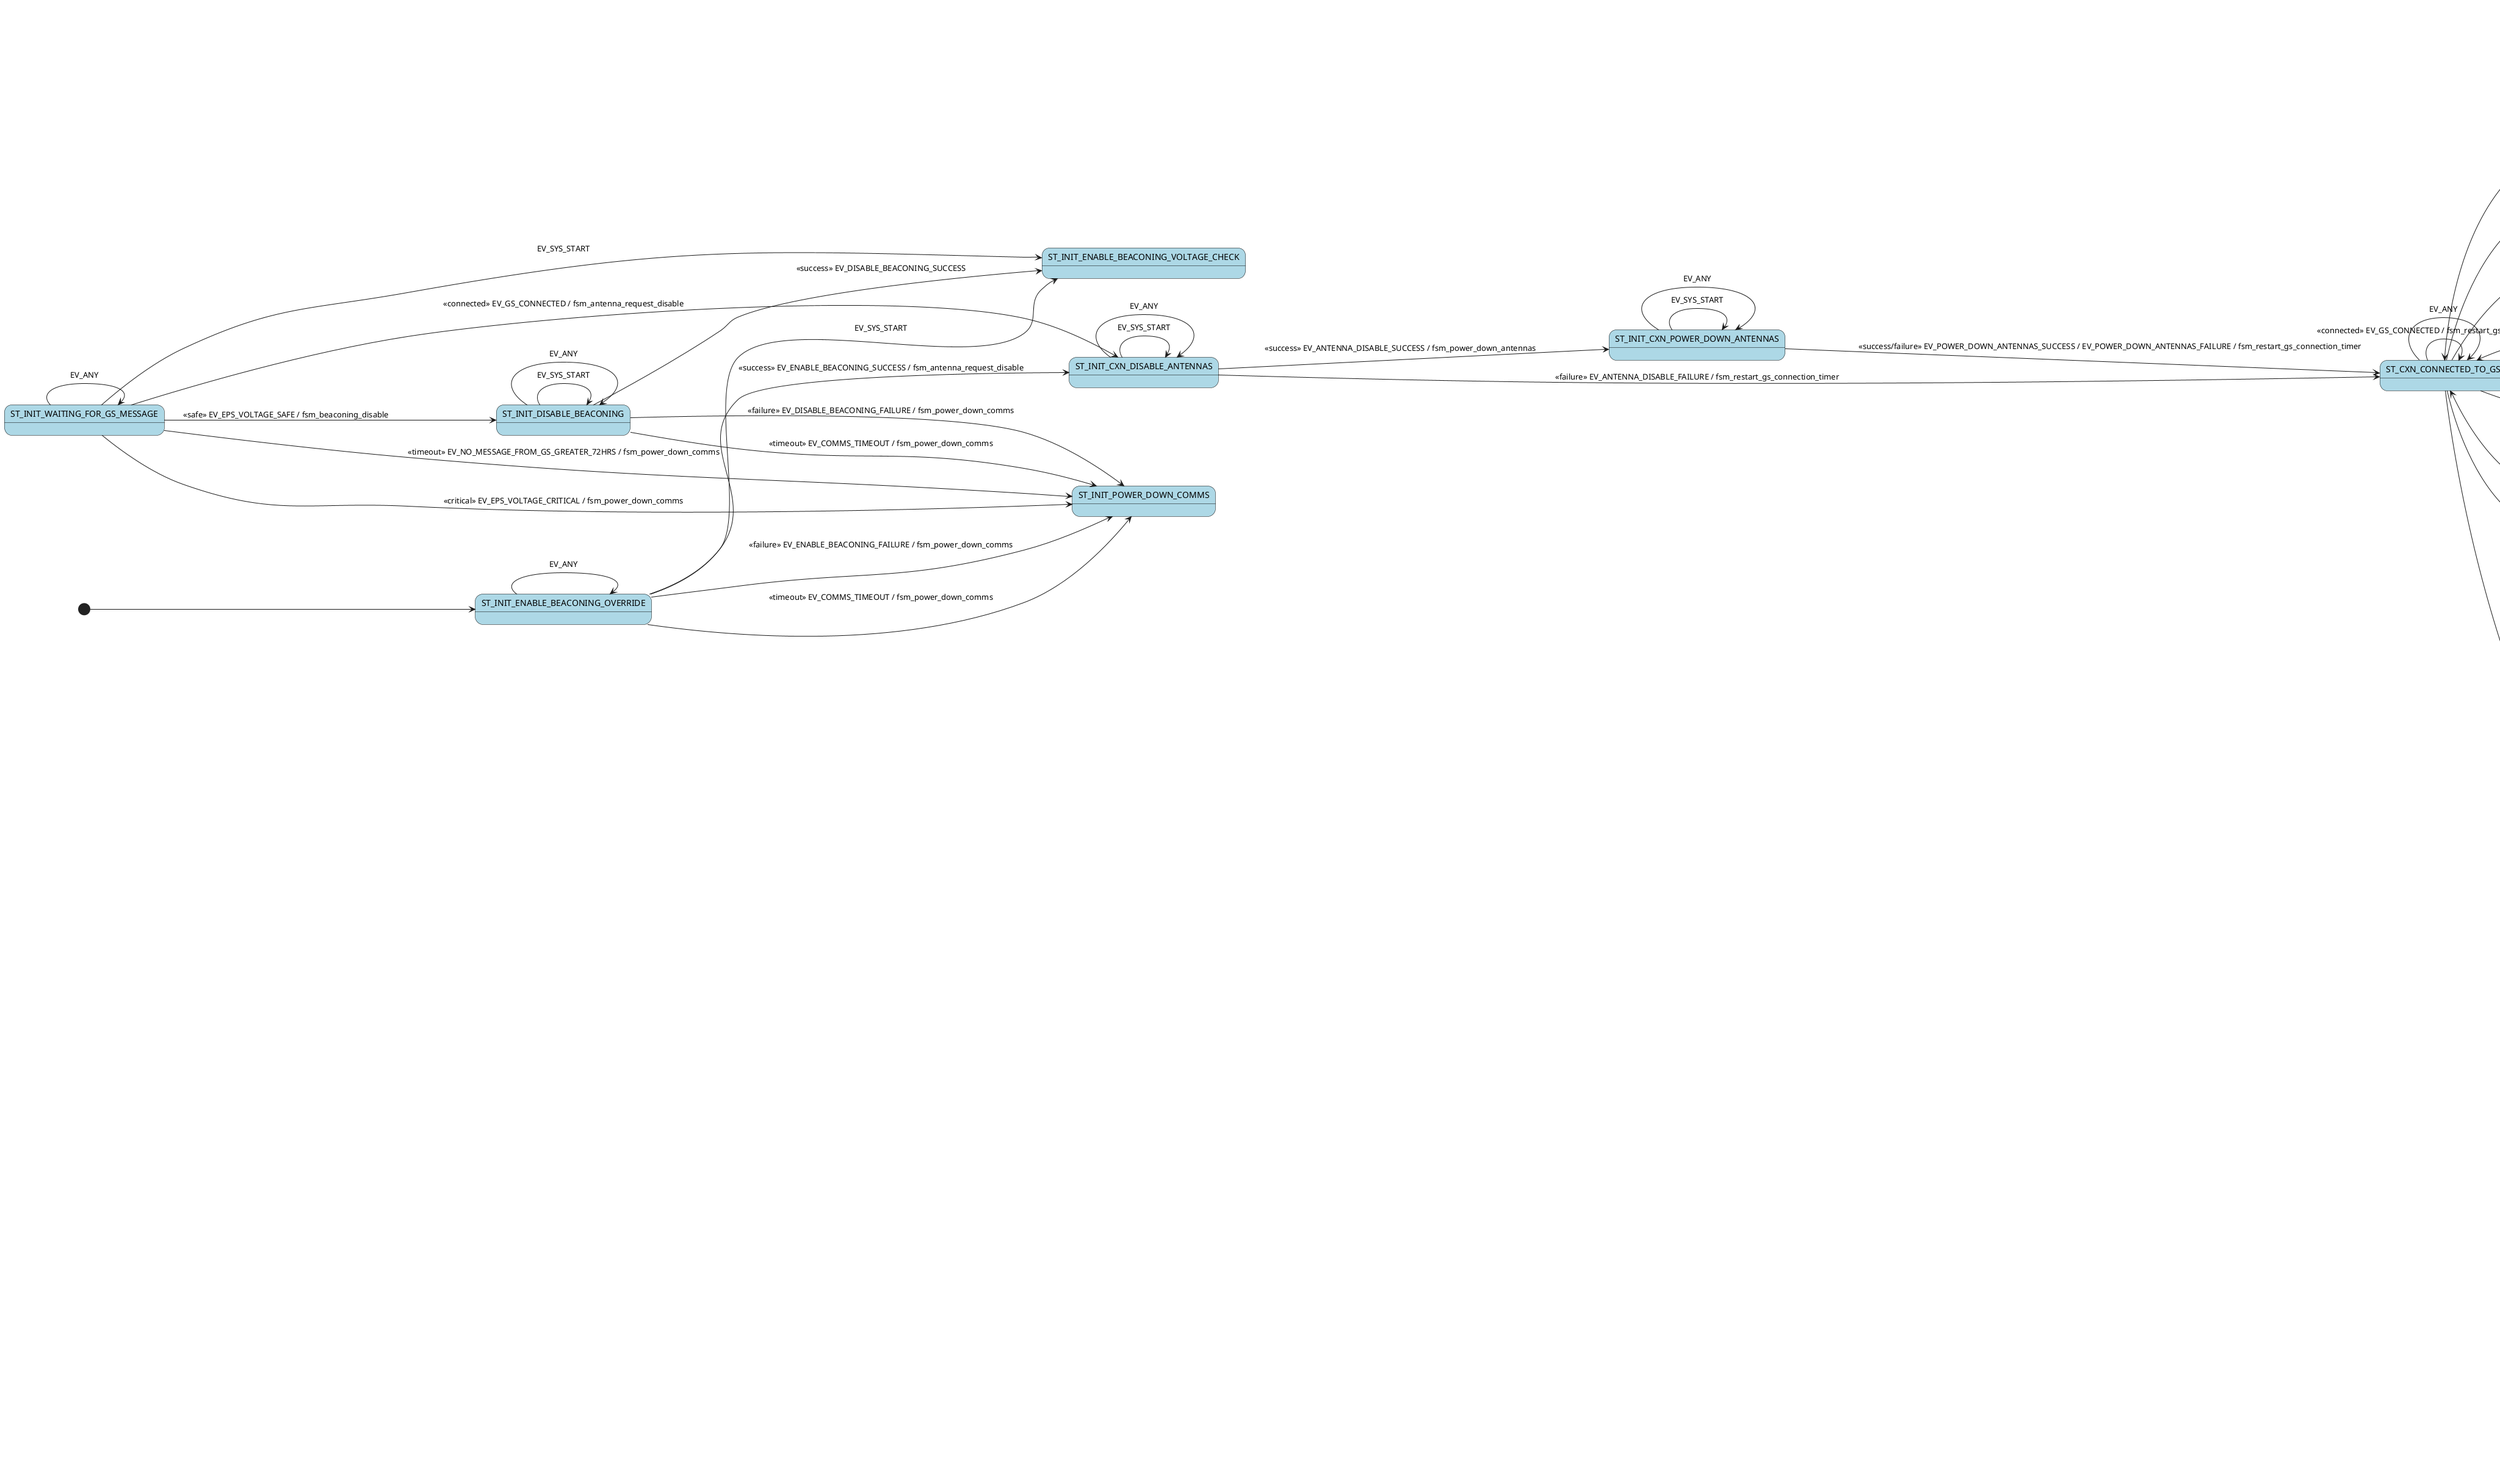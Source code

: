 @startuml

' Define colors and styles
!define STATE_COLOR #lightblue
!define EVENT_COLOR #lightgreen
!define ACTION_COLOR #lightyellow

' Apply styles
skinparam state {
    BackgroundColor STATE_COLOR
    BorderColor black
    FontColor black
}

skinparam stateStyle {
    BackgroundColor STATE_COLOR
    BorderColor black
    FontColor black
}

skinparam event {
    BackgroundColor EVENT_COLOR
    BorderColor black
    FontColor black
}

skinparam action {
    BackgroundColor ACTION_COLOR
    BorderColor black
    FontColor black
}

title State Transition Diagram

left to right direction

[*] --> ST_INIT_ENABLE_BEACONING_OVERRIDE

ST_INIT_ENABLE_BEACONING_OVERRIDE --> ST_INIT_CXN_DISABLE_ANTENNAS : <<success>> EV_ENABLE_BEACONING_SUCCESS / fsm_antenna_request_disable
ST_INIT_ENABLE_BEACONING_OVERRIDE --> ST_INIT_POWER_DOWN_COMMS : <<failure>> EV_ENABLE_BEACONING_FAILURE / fsm_power_down_comms
ST_INIT_ENABLE_BEACONING_OVERRIDE --> ST_INIT_POWER_DOWN_COMMS : <<timeout>> EV_COMMS_TIMEOUT / fsm_power_down_comms
ST_INIT_ENABLE_BEACONING_OVERRIDE --> ST_INIT_ENABLE_BEACONING_VOLTAGE_CHECK : EV_SYS_START
ST_INIT_ENABLE_BEACONING_OVERRIDE --> ST_INIT_ENABLE_BEACONING_OVERRIDE : EV_ANY

ST_INIT_WAITING_FOR_GS_MESSAGE --> ST_INIT_POWER_DOWN_COMMS : <<critical>> EV_EPS_VOLTAGE_CRITICAL / fsm_power_down_comms
ST_INIT_WAITING_FOR_GS_MESSAGE --> ST_INIT_DISABLE_BEACONING : <<safe>> EV_EPS_VOLTAGE_SAFE / fsm_beaconing_disable
ST_INIT_WAITING_FOR_GS_MESSAGE --> ST_INIT_CXN_DISABLE_ANTENNAS : <<connected>> EV_GS_CONNECTED / fsm_antenna_request_disable
ST_INIT_WAITING_FOR_GS_MESSAGE --> ST_INIT_POWER_DOWN_COMMS : <<timeout>> EV_NO_MESSAGE_FROM_GS_GREATER_72HRS / fsm_power_down_comms
ST_INIT_WAITING_FOR_GS_MESSAGE --> ST_INIT_ENABLE_BEACONING_VOLTAGE_CHECK : EV_SYS_START
ST_INIT_WAITING_FOR_GS_MESSAGE --> ST_INIT_WAITING_FOR_GS_MESSAGE : EV_ANY

ST_INIT_CXN_DISABLE_ANTENNAS --> ST_INIT_CXN_POWER_DOWN_ANTENNAS : <<success>> EV_ANTENNA_DISABLE_SUCCESS / fsm_power_down_antennas
ST_INIT_CXN_DISABLE_ANTENNAS --> ST_CXN_CONNECTED_TO_GS : <<failure>> EV_ANTENNA_DISABLE_FAILURE / fsm_restart_gs_connection_timer
ST_INIT_CXN_DISABLE_ANTENNAS --> ST_INIT_CXN_DISABLE_ANTENNAS : EV_SYS_START
ST_INIT_CXN_DISABLE_ANTENNAS --> ST_INIT_CXN_DISABLE_ANTENNAS : EV_ANY

ST_INIT_CXN_POWER_DOWN_ANTENNAS --> ST_CXN_CONNECTED_TO_GS : <<success/failure>> EV_POWER_DOWN_ANTENNAS_SUCCESS / EV_POWER_DOWN_ANTENNAS_FAILURE / fsm_restart_gs_connection_timer
ST_INIT_CXN_POWER_DOWN_ANTENNAS --> ST_INIT_CXN_POWER_DOWN_ANTENNAS : EV_SYS_START
ST_INIT_CXN_POWER_DOWN_ANTENNAS --> ST_INIT_CXN_POWER_DOWN_ANTENNAS : EV_ANY

ST_INIT_DISABLE_BEACONING --> ST_INIT_ENABLE_BEACONING_VOLTAGE_CHECK : <<success>> EV_DISABLE_BEACONING_SUCCESS
ST_INIT_DISABLE_BEACONING --> ST_INIT_POWER_DOWN_COMMS : <<failure>> EV_DISABLE_BEACONING_FAILURE / fsm_power_down_comms
ST_INIT_DISABLE_BEACONING --> ST_INIT_POWER_DOWN_COMMS : <<timeout>> EV_COMMS_TIMEOUT / fsm_power_down_comms
ST_INIT_DISABLE_BEACONING --> ST_INIT_DISABLE_BEACONING : EV_SYS_START
ST_INIT_DISABLE_BEACONING --> ST_INIT_DISABLE_BEACONING : EV_ANY

ST_CXN_WAITING_FOR_GS_MESSAGE --> ST_CP_POWER_DOWN_COMMS : <<critical>> EV_EPS_VOLTAGE_CRITICAL / fsm_power_down_comms
ST_CXN_WAITING_FOR_GS_MESSAGE --> ST_SP_DISABLE_BEACONING_ATTEMPT1 : <<safe>> EV_EPS_VOLTAGE_SAFE / fsm_beaconing_disable
ST_CXN_WAITING_FOR_GS_MESSAGE --> ST_LP_WAITING_FOR_GS_MESSAGE : <<low>> EV_EPS_VOLTAGE_LOW
ST_CXN_WAITING_FOR_GS_MESSAGE --> ST_CXN_CONNECTED_TO_GS : <<connected>> EV_GS_CONNECTED / fsm_restart_gs_connection_timer
ST_CXN_WAITING_FOR_GS_MESSAGE --> ST_RECOVERY_POWER_DOWN_COMMS : <<timeout>> EV_NO_MESSAGE_FROM_GS_GREATER_72HRS / fsm_power_down_comms
ST_CXN_WAITING_FOR_GS_MESSAGE --> ST_RECOVERY : EV_SYS_START
ST_CXN_WAITING_FOR_GS_MESSAGE --> ST_CXN_WAITING_FOR_GS_MESSAGE : EV_ANY

ST_CXN_CONNECTED_TO_GS --> ST_CP_POWER_DOWN_COMMS : <<critical>> EV_EPS_VOLTAGE_CRITICAL / fsm_power_down_comms
ST_CXN_CONNECTED_TO_GS --> ST_SP_DISABLE_BEACONING_ATTEMPT1 : <<safe>> EV_EPS_VOLTAGE_SAFE / fsm_beaconing_disable
ST_CXN_CONNECTED_TO_GS --> ST_LP_CONNECTED_TO_GS : <<low>> EV_EPS_VOLTAGE_LOW
ST_CXN_CONNECTED_TO_GS --> ST_CXN_WAITING_FOR_GS_MESSAGE : <<disconnected>> EV_GS_DISCONNECTED
ST_CXN_CONNECTED_TO_GS --> ST_CXN_CONNECTED_TO_GS : <<connected>> EV_GS_CONNECTED / fsm_restart_gs_connection_timer
ST_CXN_CONNECTED_TO_GS --> ST_AM_POWER_UP_PAYLOAD : <<start>> EV_START_ACTIVE_MISSION / fsm_power_up_pld
ST_CXN_CONNECTED_TO_GS --> ST_RECOVERY : EV_SYS_START
ST_CXN_CONNECTED_TO_GS --> ST_CXN_CONNECTED_TO_GS : EV_ANY

ST_AM_POWER_UP_PAYLOAD --> ST_AM_PAYLOAD_PING_WAIT1 : <<success>> EV_POWER_UP_PAYLOAD_SUCCESS / fsm_wait_short
ST_AM_POWER_UP_PAYLOAD --> ST_CXN_CONNECTED_TO_GS : <<failure>> EV_POWER_UP_PAYLOAD_FAILURE
ST_AM_POWER_UP_PAYLOAD --> ST_RECOVERY : EV_SYS_START
ST_AM_POWER_UP_PAYLOAD --> ST_AM_POWER_UP_PAYLOAD : EV_ANY

ST_AM_PAYLOAD_PING_WAIT1 --> ST_AM_PAYLOAD_PING_ATTEMPT1 : <<finished>> EV_WAIT_SHORT_FINISHED / fsm_ping_pld
ST_AM_PAYLOAD_PING_WAIT1 --> ST_RECOVERY : EV_SYS_START
ST_AM_PAYLOAD_PING_WAIT1 --> ST_AM_PAYLOAD_PING_WAIT1 : EV_ANY

ST_AM_PAYLOAD_PING_ATTEMPT1 --> ST_AM_START_SCIENCE : <<success>> EV_PAYLOAD_PING_SUCCESS / fsm_start_data_pld
ST_AM_PAYLOAD_PING_ATTEMPT1 --> ST_AM_PAYLOAD_PING_WAIT2 : <<failure>> EV_PAYLOAD_PING_FAILURE / fsm_wait_medium
ST_AM_PAYLOAD_PING_ATTEMPT1 --> ST_RECOVERY : EV_SYS_START
ST_AM_PAYLOAD_PING_ATTEMPT1 --> ST_AM_PAYLOAD_PING_ATTEMPT1 : EV_ANY

ST_AM_PAYLOAD_PING_WAIT2 --> ST_AM_PAYLOAD_PING_ATTEMPT2 : <<finished>> EV_WAIT_MED_FINISHED / fsm_ping_pld
ST_AM_PAYLOAD_PING_WAIT2 --> ST_RECOVERY : EV_SYS_START
ST_AM_PAYLOAD_PING_WAIT2 --> ST_AM_PAYLOAD_PING_WAIT2 : EV_ANY

ST_AM_PAYLOAD_PING_ATTEMPT2 --> ST_AM_START_SCIENCE : <<success>> EV_PAYLOAD_PING_SUCCESS / fsm_start_data_pld
ST_AM_PAYLOAD_PING_ATTEMPT2 --> ST_AM_PAYLOAD_PING_WAIT3 : <<failure>> EV_PAYLOAD_PING_FAILURE / fsm_wait_long
ST_AM_PAYLOAD_PING_ATTEMPT2 --> ST_RECOVERY : EV_SYS_START
ST_AM_PAYLOAD_PING_ATTEMPT2 --> ST_AM_PAYLOAD_PING_ATTEMPT2 : EV_ANY

ST_AM_PAYLOAD_PING_WAIT3 --> ST_AM_PAYLOAD_PING_ATTEMPT3 : <<finished>> EV_WAIT_LONG_FINISHED / fsm_ping_pld
ST_AM_PAYLOAD_PING_WAIT3 --> ST_RECOVERY : EV_SYS_START
ST_AM_PAYLOAD_PING_WAIT3 --> ST_AM_PAYLOAD_PING_WAIT3 : EV_ANY

ST_AM_PAYLOAD_PING_ATTEMPT3 --> ST_AM_START_SCIENCE : <<success>> EV_PAYLOAD_PING_SUCCESS / fsm_start_data_pld
ST_AM_PAYLOAD_PING_ATTEMPT3 --> ST_AM_EXIT_CONNECTED : <<failure>> EV_PAYLOAD_PING_FAILURE / fsm_power_down_pld
ST_AM_PAYLOAD_PING_ATTEMPT3 --> ST_RECOVERY : EV_SYS_START
ST_AM_PAYLOAD_PING_ATTEMPT3 --> ST_AM_PAYLOAD_PING_ATTEMPT3 : EV_ANY

ST_AM_START_SCIENCE --> ST_AM_CONNECTED_TO_GS : <<success>> EV_START_SCIENCE_SUCCESS
ST_AM_START_SCIENCE --> ST_RECOVERY : EV_SYS_START
ST_AM_START_SCIENCE --> ST_AM_START_SCIENCE : EV_ANY

ST_AM_WAITING_FOR_GS_MESSAGE --> ST_AM_EXIT : <<timeout>> EV_SCIENCE_COLLECTION_TIMEOUT / fsm_power_down_pld
ST_AM_WAITING_FOR_GS_MESSAGE --> ST_CP_POWER_DOWN_PAYLOAD : <<critical>> EV_EPS_VOLTAGE_CRITICAL / fsm_power_down_pld
ST_AM_WAITING_FOR_GS_MESSAGE --> ST_SP_POWER_DOWN_PAYLOAD : <<safe>> EV_EPS_VOLTAGE_SAFE / fsm_power_down_pld
ST_AM_WAITING_FOR_GS_MESSAGE --> ST_LP_POWER_DOWN_PAYLOAD : <<low>> EV_EPS_VOLTAGE_LOW / fsm_power_down_pld
ST_AM_WAITING_FOR_GS_MESSAGE --> ST_AM_CONNECTED_TO_GS : <<connected>> EV_GS_CONNECTED / fsm_restart_gs_connection_timer
ST_AM_WAITING_FOR_GS_MESSAGE --> ST_RECOVERY_POWER_DOWN_COMMS : <<timeout>> EV_NO_MESSAGE_FROM_GS_GREATER_72HRS / fsm_power_down_comms
ST_AM_WAITING_FOR_GS_MESSAGE --> ST_RECOVERY : EV_SYS_START
ST_AM_WAITING_FOR_GS_MESSAGE --> ST_AM_WAITING_FOR_GS_MESSAGE : EV_ANY

ST_AM_CONNECTED_TO_GS --> ST_AM_EXIT_CONNECTED : <<timeout>> EV_SCIENCE_COLLECTION_TIMEOUT / fsm_power_down_pld
ST_AM_CONNECTED_TO_GS --> ST_CP_POWER_DOWN_PAYLOAD : <<critical>> EV_EPS_VOLTAGE_CRITICAL / fsm_power_down_pld
ST_AM_CONNECTED_TO_GS --> ST_SP_POWER_DOWN_PAYLOAD : <<safe>> EV_EPS_VOLTAGE_SAFE / fsm_power_down_pld
ST_AM_CONNECTED_TO_GS --> ST_LP_POWER_DOWN_PAYLOAD : <<low>> EV_EPS_VOLTAGE_LOW / fsm_power_down_pld
ST_AM_CONNECTED_TO_GS --> ST_AM_WAITING_FOR_GS_MESSAGE : <<disconnected>> EV_GS_DISCONNECTED
ST_AM_CONNECTED_TO_GS --> ST_AM_CONNECTED_TO_GS : <<connected>> EV_GS_CONNECTED / fsm_restart_gs_connection_timer
ST_AM_CONNECTED_TO_GS --> ST_AM_CONNECTED_TO_GS : EV_ANY
ST_AM_CONNECTED_TO_GS --> ST_AM_EXIT_CONNECTED : <<stop>> EV_STOP_ACTIVE_MISSION / fsm_power_down_pld
ST_AM_CONNECTED_TO_GS --> ST_RECOVERY : EV_SYS_START

ST_AM_EXIT_CONNECTED --> ST_AM_EXIT : <<success>> EV_POWER_DOWN_PAYLOAD_SUCCESS / fsm_power_down_pld
ST_AM_EXIT_CONNECTED --> ST_CP_POWER_DOWN_PAYLOAD : <<critical>> EV_EPS_VOLTAGE_CRITICAL / fsm_power_down_comms
ST_AM_EXIT_CONNECTED --> ST_SP_POWER_DOWN_PAYLOAD : <<safe>> EV_EPS_VOLTAGE_SAFE / fsm_power_down_pld
ST_AM_EXIT_CONNECTED --> ST_LP_POWER_DOWN_PAYLOAD : <<low>> EV_EPS_VOLTAGE_LOW / fsm_power_down_pld
ST_AM_EXIT_CONNECTED --> ST_AM_EXIT_CONNECTED : EV_SYS_START
ST_AM_EXIT_CONNECTED --> ST_AM_EXIT_CONNECTED : EV_ANY

ST_AM_EXIT --> ST_CP_POWER_DOWN_PAYLOAD : <<critical>> EV_EPS_VOLTAGE_CRITICAL / fsm_power_down_comms
ST_AM_EXIT --> ST_SP_POWER_DOWN_PAYLOAD : <<safe>> EV_EPS_VOLTAGE_SAFE / fsm_power_down_pld
ST_AM_EXIT --> ST_LP_POWER_DOWN_PAYLOAD : <<low>> EV_EPS_VOLTAGE_LOW / fsm_power_down_pld
ST_AM_EXIT --> ST_RECOVERY_POWER_DOWN_COMMS : <<timeout>> EV_COMMS_TIMEOUT / fsm_power_down_comms
ST_AM_EXIT --> ST_RECOVERY : EV_SYS_START
ST_AM_EXIT --> ST_AM_EXIT : EV_ANY

ST_CP_POWER_DOWN_COMMS --> ST_SP_POWER_DOWN_PAYLOAD : <<safe>> EV_EPS_VOLTAGE_SAFE / fsm_power_down_pld
ST_CP_POWER_DOWN_COMMS --> ST_RECOVERY : EV_SYS_START
ST_CP_POWER_DOWN_COMMS --> ST_CP_POWER_DOWN_COMMS : EV_ANY

ST_SP_DISABLE_BEACONING_ATTEMPT1 --> ST_LP_WAITING_FOR_GS_MESSAGE : <<low>> EV_EPS_VOLTAGE_LOW
ST_SP_DISABLE_BEACONING_ATTEMPT1 --> ST_CXN_WAITING_FOR_GS_MESSAGE : <<connected>> EV_EPS_VOLTAGE_NORMAL
ST_SP_DISABLE_BEACONING_ATTEMPT1 --> ST_RECOVERY_POWER_DOWN_COMMS : <<timeout>> EV_NO_MESSAGE_FROM_GS_GREATER_72HRS / fsm_power_down_comms
ST_SP_DISABLE_BEACONING_ATTEMPT1 --> ST_RECOVERY : EV_SYS_START
ST_SP_DISABLE_BEACONING_ATTEMPT1 --> ST_SP_DISABLE_BEACONING_ATTEMPT1 : EV_ANY

ST_LP_WAITING_FOR_GS_MESSAGE --> ST_CP_POWER_DOWN_COMMS : <<critical>> EV_EPS_VOLTAGE_CRITICAL / fsm_power_down_comms
ST_LP_WAITING_FOR_GS_MESSAGE --> ST_SP_DISABLE_BEACONING_ATTEMPT1 : <<safe>> EV_EPS_VOLTAGE_SAFE / fsm_beaconing_disable
ST_LP_WAITING_FOR_GS_MESSAGE --> ST_CXN_CONNECTED_TO_GS : <<normal>> EV_EPS_VOLTAGE_NORMAL
ST_LP_WAITING_FOR_GS_MESSAGE --> ST_RECOVERY_POWER_DOWN_COMMS : <<timeout>> EV_NO_MESSAGE_FROM_GS_GREATER_72HRS / fsm_power_down_comms
ST_LP_WAITING_FOR_GS_MESSAGE --> ST_RECOVERY : EV_SYS_START
ST_LP_WAITING_FOR_GS_MESSAGE --> ST_LP_WAITING_FOR_GS_MESSAGE : EV_ANY

ST_LP_CONNECTED_TO_GS --> ST_CP_POWER_DOWN_COMMS : <<critical>> EV_EPS_VOLTAGE_CRITICAL / fsm_power_down_comms
ST_LP_CONNECTED_TO_GS --> ST_SP_DISABLE_BEACONING_ATTEMPT1 : <<safe>> EV_EPS_VOLTAGE_SAFE / fsm_beaconing_disable
ST_LP_CONNECTED_TO_GS --> ST_CXN_CONNECTED_TO_GS : <<normal>> EV_EPS_VOLTAGE_NORMAL
ST_LP_CONNECTED_TO_GS --> ST_LP_WAITING_FOR_GS_MESSAGE : <<disconnected>> EV_GS_DISCONNECTED
ST_LP_CONNECTED_TO_GS --> ST_LP_CONNECTED_TO_GS : <<connected>> EV_GS_CONNECTED / fsm_restart_gs_connection_timer
ST_LP_CONNECTED_TO_GS --> ST_RECOVERY : EV_SYS_START
ST_LP_CONNECTED_TO_GS --> ST_LP_CONNECTED_TO_GS : EV_ANY

@enduml
